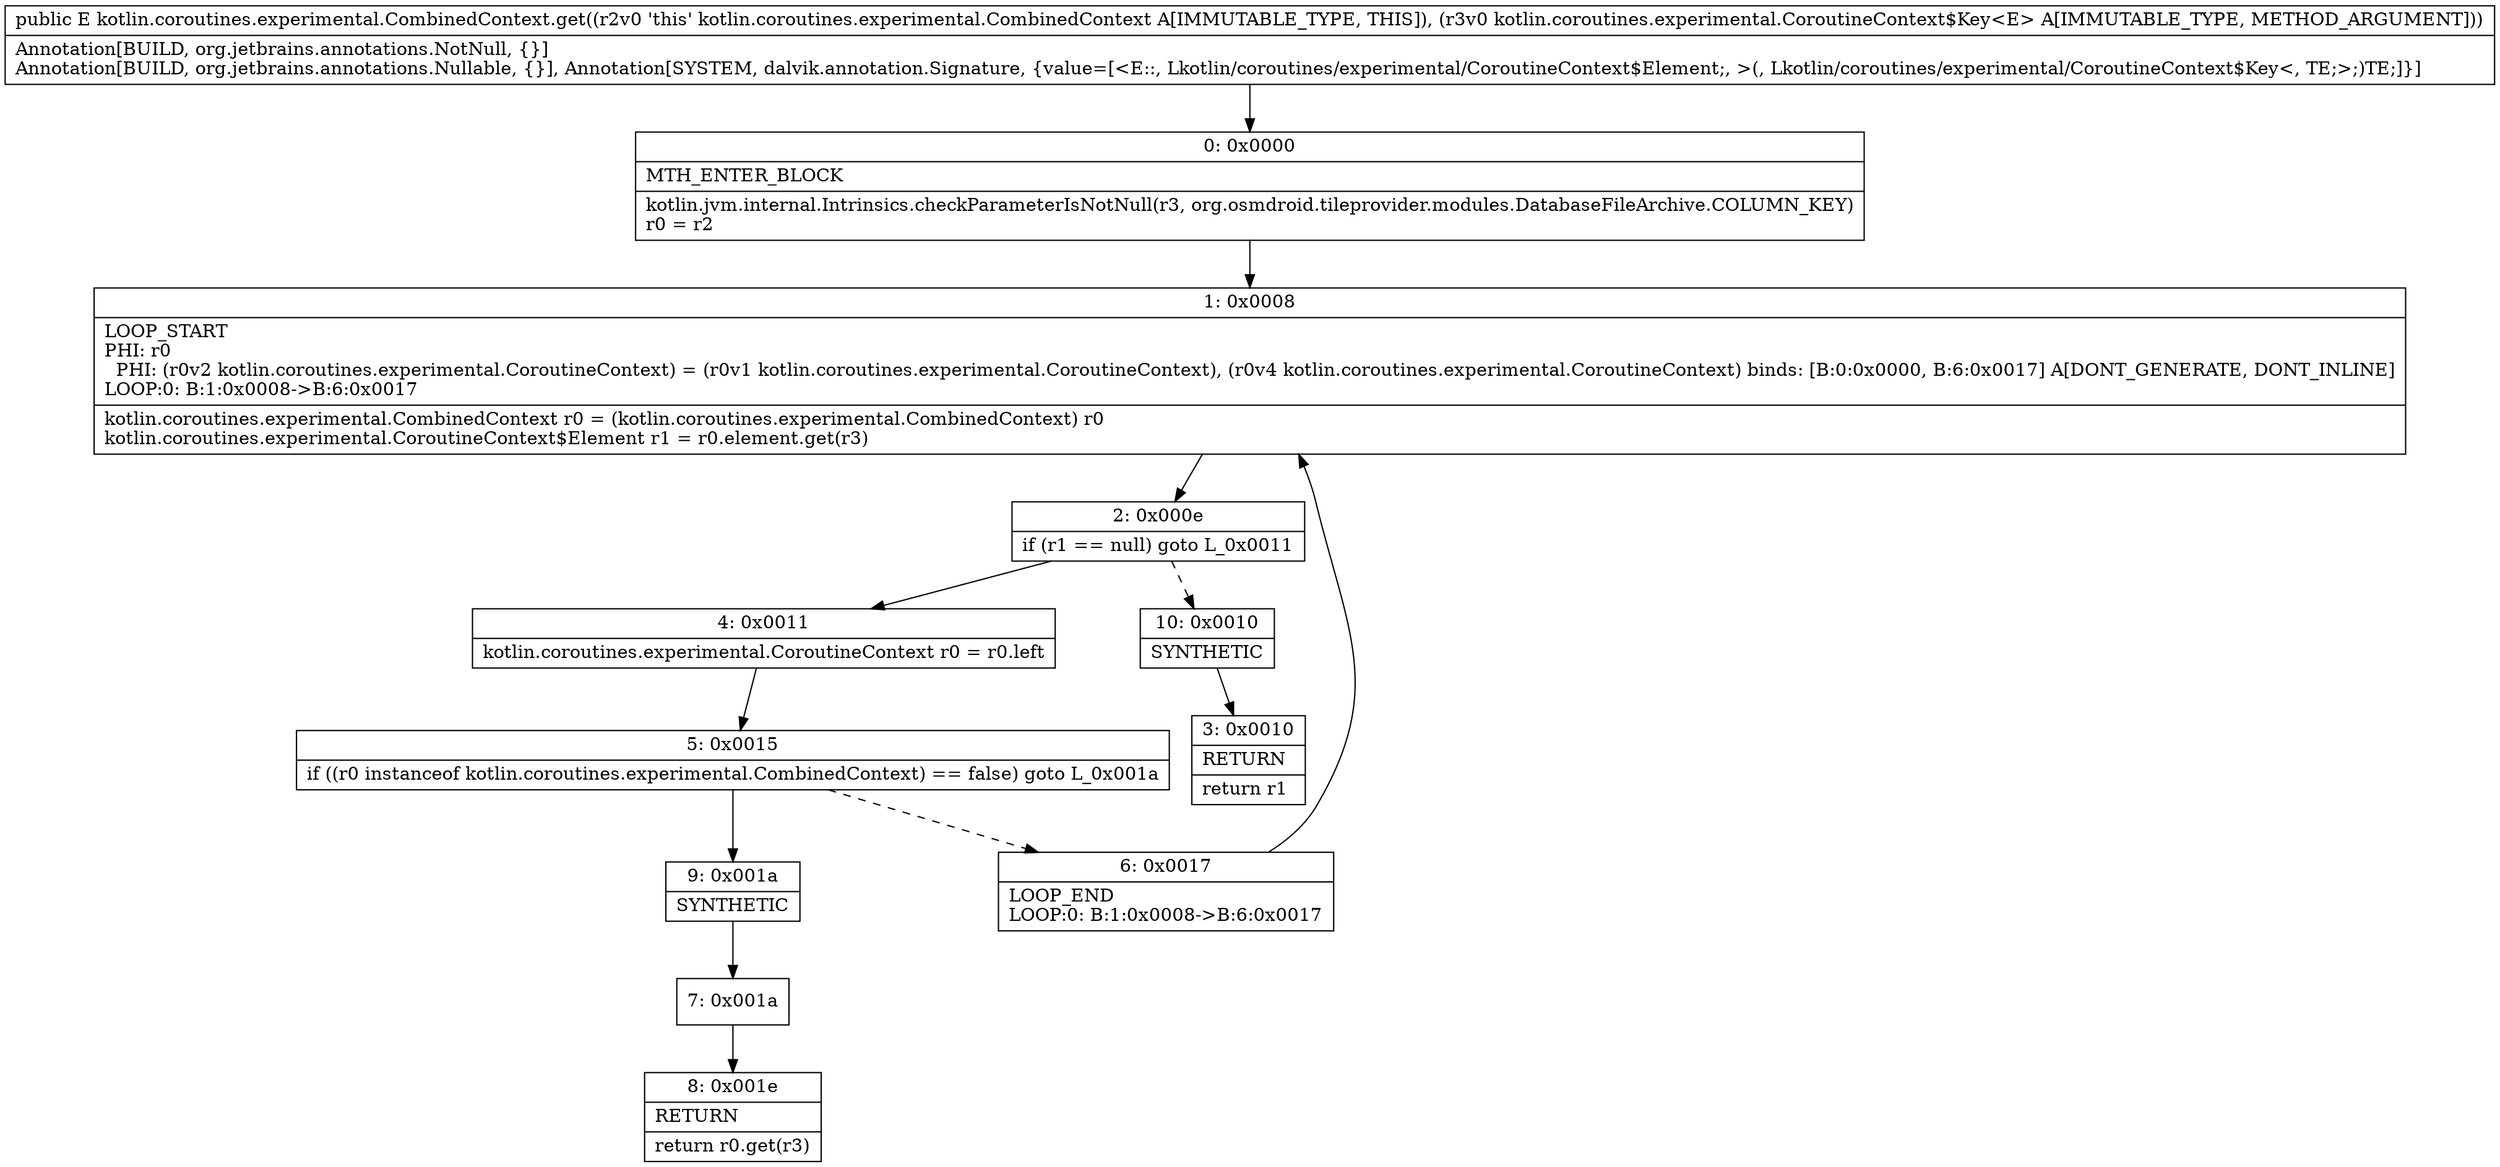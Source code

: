 digraph "CFG forkotlin.coroutines.experimental.CombinedContext.get(Lkotlin\/coroutines\/experimental\/CoroutineContext$Key;)Lkotlin\/coroutines\/experimental\/CoroutineContext$Element;" {
Node_0 [shape=record,label="{0\:\ 0x0000|MTH_ENTER_BLOCK\l|kotlin.jvm.internal.Intrinsics.checkParameterIsNotNull(r3, org.osmdroid.tileprovider.modules.DatabaseFileArchive.COLUMN_KEY)\lr0 = r2\l}"];
Node_1 [shape=record,label="{1\:\ 0x0008|LOOP_START\lPHI: r0 \l  PHI: (r0v2 kotlin.coroutines.experimental.CoroutineContext) = (r0v1 kotlin.coroutines.experimental.CoroutineContext), (r0v4 kotlin.coroutines.experimental.CoroutineContext) binds: [B:0:0x0000, B:6:0x0017] A[DONT_GENERATE, DONT_INLINE]\lLOOP:0: B:1:0x0008\-\>B:6:0x0017\l|kotlin.coroutines.experimental.CombinedContext r0 = (kotlin.coroutines.experimental.CombinedContext) r0\lkotlin.coroutines.experimental.CoroutineContext$Element r1 = r0.element.get(r3)\l}"];
Node_2 [shape=record,label="{2\:\ 0x000e|if (r1 == null) goto L_0x0011\l}"];
Node_3 [shape=record,label="{3\:\ 0x0010|RETURN\l|return r1\l}"];
Node_4 [shape=record,label="{4\:\ 0x0011|kotlin.coroutines.experimental.CoroutineContext r0 = r0.left\l}"];
Node_5 [shape=record,label="{5\:\ 0x0015|if ((r0 instanceof kotlin.coroutines.experimental.CombinedContext) == false) goto L_0x001a\l}"];
Node_6 [shape=record,label="{6\:\ 0x0017|LOOP_END\lLOOP:0: B:1:0x0008\-\>B:6:0x0017\l}"];
Node_7 [shape=record,label="{7\:\ 0x001a}"];
Node_8 [shape=record,label="{8\:\ 0x001e|RETURN\l|return r0.get(r3)\l}"];
Node_9 [shape=record,label="{9\:\ 0x001a|SYNTHETIC\l}"];
Node_10 [shape=record,label="{10\:\ 0x0010|SYNTHETIC\l}"];
MethodNode[shape=record,label="{public E kotlin.coroutines.experimental.CombinedContext.get((r2v0 'this' kotlin.coroutines.experimental.CombinedContext A[IMMUTABLE_TYPE, THIS]), (r3v0 kotlin.coroutines.experimental.CoroutineContext$Key\<E\> A[IMMUTABLE_TYPE, METHOD_ARGUMENT]))  | Annotation[BUILD, org.jetbrains.annotations.NotNull, \{\}]\lAnnotation[BUILD, org.jetbrains.annotations.Nullable, \{\}], Annotation[SYSTEM, dalvik.annotation.Signature, \{value=[\<E::, Lkotlin\/coroutines\/experimental\/CoroutineContext$Element;, \>(, Lkotlin\/coroutines\/experimental\/CoroutineContext$Key\<, TE;\>;)TE;]\}]\l}"];
MethodNode -> Node_0;
Node_0 -> Node_1;
Node_1 -> Node_2;
Node_2 -> Node_4;
Node_2 -> Node_10[style=dashed];
Node_4 -> Node_5;
Node_5 -> Node_6[style=dashed];
Node_5 -> Node_9;
Node_6 -> Node_1;
Node_7 -> Node_8;
Node_9 -> Node_7;
Node_10 -> Node_3;
}

